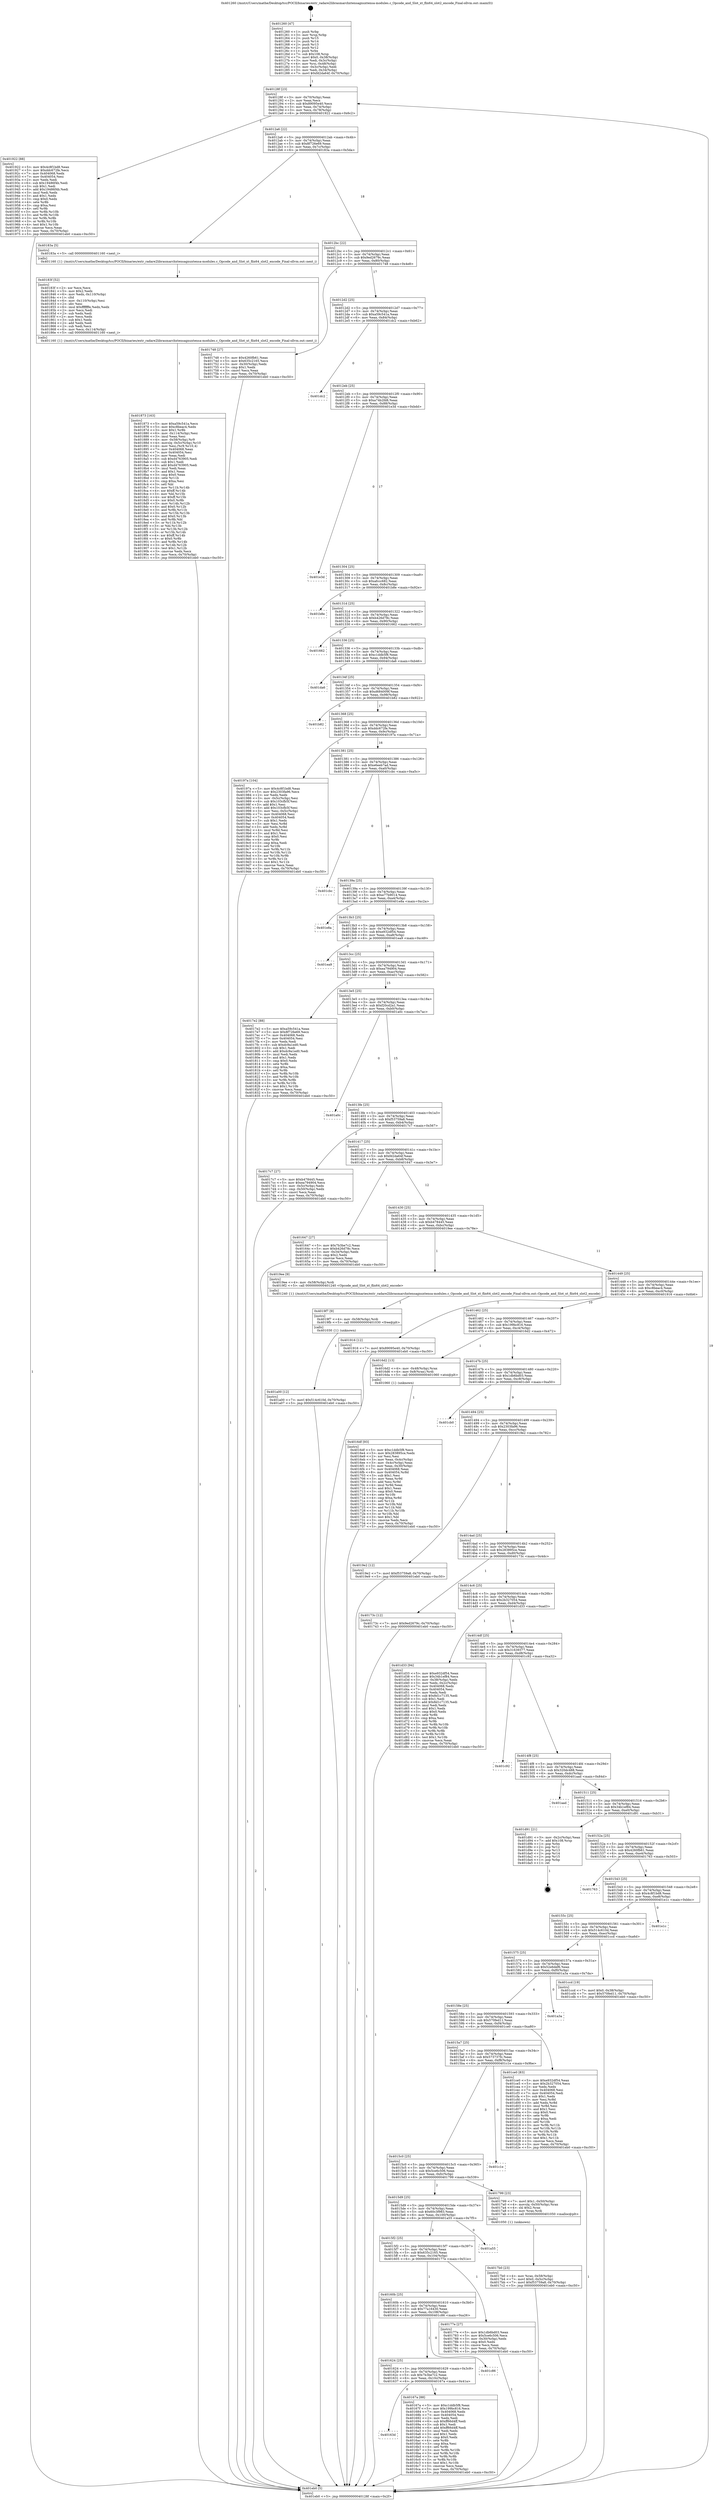 digraph "0x401260" {
  label = "0x401260 (/mnt/c/Users/mathe/Desktop/tcc/POCII/binaries/extr_radare2librasmarchxtensagnuxtensa-modules.c_Opcode_and_Slot_xt_flix64_slot2_encode_Final-ollvm.out::main(0))"
  labelloc = "t"
  node[shape=record]

  Entry [label="",width=0.3,height=0.3,shape=circle,fillcolor=black,style=filled]
  "0x40128f" [label="{
     0x40128f [23]\l
     | [instrs]\l
     &nbsp;&nbsp;0x40128f \<+3\>: mov -0x70(%rbp),%eax\l
     &nbsp;&nbsp;0x401292 \<+2\>: mov %eax,%ecx\l
     &nbsp;&nbsp;0x401294 \<+6\>: sub $0x89095e40,%ecx\l
     &nbsp;&nbsp;0x40129a \<+3\>: mov %eax,-0x74(%rbp)\l
     &nbsp;&nbsp;0x40129d \<+3\>: mov %ecx,-0x78(%rbp)\l
     &nbsp;&nbsp;0x4012a0 \<+6\>: je 0000000000401922 \<main+0x6c2\>\l
  }"]
  "0x401922" [label="{
     0x401922 [88]\l
     | [instrs]\l
     &nbsp;&nbsp;0x401922 \<+5\>: mov $0x4c8f1bd8,%eax\l
     &nbsp;&nbsp;0x401927 \<+5\>: mov $0xddc672fe,%ecx\l
     &nbsp;&nbsp;0x40192c \<+7\>: mov 0x404068,%edx\l
     &nbsp;&nbsp;0x401933 \<+7\>: mov 0x404054,%esi\l
     &nbsp;&nbsp;0x40193a \<+2\>: mov %edx,%edi\l
     &nbsp;&nbsp;0x40193c \<+6\>: sub $0x19486f4b,%edi\l
     &nbsp;&nbsp;0x401942 \<+3\>: sub $0x1,%edi\l
     &nbsp;&nbsp;0x401945 \<+6\>: add $0x19486f4b,%edi\l
     &nbsp;&nbsp;0x40194b \<+3\>: imul %edi,%edx\l
     &nbsp;&nbsp;0x40194e \<+3\>: and $0x1,%edx\l
     &nbsp;&nbsp;0x401951 \<+3\>: cmp $0x0,%edx\l
     &nbsp;&nbsp;0x401954 \<+4\>: sete %r8b\l
     &nbsp;&nbsp;0x401958 \<+3\>: cmp $0xa,%esi\l
     &nbsp;&nbsp;0x40195b \<+4\>: setl %r9b\l
     &nbsp;&nbsp;0x40195f \<+3\>: mov %r8b,%r10b\l
     &nbsp;&nbsp;0x401962 \<+3\>: and %r9b,%r10b\l
     &nbsp;&nbsp;0x401965 \<+3\>: xor %r9b,%r8b\l
     &nbsp;&nbsp;0x401968 \<+3\>: or %r8b,%r10b\l
     &nbsp;&nbsp;0x40196b \<+4\>: test $0x1,%r10b\l
     &nbsp;&nbsp;0x40196f \<+3\>: cmovne %ecx,%eax\l
     &nbsp;&nbsp;0x401972 \<+3\>: mov %eax,-0x70(%rbp)\l
     &nbsp;&nbsp;0x401975 \<+5\>: jmp 0000000000401eb0 \<main+0xc50\>\l
  }"]
  "0x4012a6" [label="{
     0x4012a6 [22]\l
     | [instrs]\l
     &nbsp;&nbsp;0x4012a6 \<+5\>: jmp 00000000004012ab \<main+0x4b\>\l
     &nbsp;&nbsp;0x4012ab \<+3\>: mov -0x74(%rbp),%eax\l
     &nbsp;&nbsp;0x4012ae \<+5\>: sub $0x8f726e69,%eax\l
     &nbsp;&nbsp;0x4012b3 \<+3\>: mov %eax,-0x7c(%rbp)\l
     &nbsp;&nbsp;0x4012b6 \<+6\>: je 000000000040183a \<main+0x5da\>\l
  }"]
  Exit [label="",width=0.3,height=0.3,shape=circle,fillcolor=black,style=filled,peripheries=2]
  "0x40183a" [label="{
     0x40183a [5]\l
     | [instrs]\l
     &nbsp;&nbsp;0x40183a \<+5\>: call 0000000000401160 \<next_i\>\l
     | [calls]\l
     &nbsp;&nbsp;0x401160 \{1\} (/mnt/c/Users/mathe/Desktop/tcc/POCII/binaries/extr_radare2librasmarchxtensagnuxtensa-modules.c_Opcode_and_Slot_xt_flix64_slot2_encode_Final-ollvm.out::next_i)\l
  }"]
  "0x4012bc" [label="{
     0x4012bc [22]\l
     | [instrs]\l
     &nbsp;&nbsp;0x4012bc \<+5\>: jmp 00000000004012c1 \<main+0x61\>\l
     &nbsp;&nbsp;0x4012c1 \<+3\>: mov -0x74(%rbp),%eax\l
     &nbsp;&nbsp;0x4012c4 \<+5\>: sub $0x9ed2679c,%eax\l
     &nbsp;&nbsp;0x4012c9 \<+3\>: mov %eax,-0x80(%rbp)\l
     &nbsp;&nbsp;0x4012cc \<+6\>: je 0000000000401748 \<main+0x4e8\>\l
  }"]
  "0x401a00" [label="{
     0x401a00 [12]\l
     | [instrs]\l
     &nbsp;&nbsp;0x401a00 \<+7\>: movl $0x514c610d,-0x70(%rbp)\l
     &nbsp;&nbsp;0x401a07 \<+5\>: jmp 0000000000401eb0 \<main+0xc50\>\l
  }"]
  "0x401748" [label="{
     0x401748 [27]\l
     | [instrs]\l
     &nbsp;&nbsp;0x401748 \<+5\>: mov $0x4260fb61,%eax\l
     &nbsp;&nbsp;0x40174d \<+5\>: mov $0x635c2165,%ecx\l
     &nbsp;&nbsp;0x401752 \<+3\>: mov -0x30(%rbp),%edx\l
     &nbsp;&nbsp;0x401755 \<+3\>: cmp $0x1,%edx\l
     &nbsp;&nbsp;0x401758 \<+3\>: cmovl %ecx,%eax\l
     &nbsp;&nbsp;0x40175b \<+3\>: mov %eax,-0x70(%rbp)\l
     &nbsp;&nbsp;0x40175e \<+5\>: jmp 0000000000401eb0 \<main+0xc50\>\l
  }"]
  "0x4012d2" [label="{
     0x4012d2 [25]\l
     | [instrs]\l
     &nbsp;&nbsp;0x4012d2 \<+5\>: jmp 00000000004012d7 \<main+0x77\>\l
     &nbsp;&nbsp;0x4012d7 \<+3\>: mov -0x74(%rbp),%eax\l
     &nbsp;&nbsp;0x4012da \<+5\>: sub $0xa59c541a,%eax\l
     &nbsp;&nbsp;0x4012df \<+6\>: mov %eax,-0x84(%rbp)\l
     &nbsp;&nbsp;0x4012e5 \<+6\>: je 0000000000401dc2 \<main+0xb62\>\l
  }"]
  "0x4019f7" [label="{
     0x4019f7 [9]\l
     | [instrs]\l
     &nbsp;&nbsp;0x4019f7 \<+4\>: mov -0x58(%rbp),%rdi\l
     &nbsp;&nbsp;0x4019fb \<+5\>: call 0000000000401030 \<free@plt\>\l
     | [calls]\l
     &nbsp;&nbsp;0x401030 \{1\} (unknown)\l
  }"]
  "0x401dc2" [label="{
     0x401dc2\l
  }", style=dashed]
  "0x4012eb" [label="{
     0x4012eb [25]\l
     | [instrs]\l
     &nbsp;&nbsp;0x4012eb \<+5\>: jmp 00000000004012f0 \<main+0x90\>\l
     &nbsp;&nbsp;0x4012f0 \<+3\>: mov -0x74(%rbp),%eax\l
     &nbsp;&nbsp;0x4012f3 \<+5\>: sub $0xa74b2fd8,%eax\l
     &nbsp;&nbsp;0x4012f8 \<+6\>: mov %eax,-0x88(%rbp)\l
     &nbsp;&nbsp;0x4012fe \<+6\>: je 0000000000401e3d \<main+0xbdd\>\l
  }"]
  "0x401873" [label="{
     0x401873 [163]\l
     | [instrs]\l
     &nbsp;&nbsp;0x401873 \<+5\>: mov $0xa59c541a,%ecx\l
     &nbsp;&nbsp;0x401878 \<+5\>: mov $0xc8beac4,%edx\l
     &nbsp;&nbsp;0x40187d \<+3\>: mov $0x1,%r8b\l
     &nbsp;&nbsp;0x401880 \<+6\>: mov -0x114(%rbp),%esi\l
     &nbsp;&nbsp;0x401886 \<+3\>: imul %eax,%esi\l
     &nbsp;&nbsp;0x401889 \<+4\>: mov -0x58(%rbp),%r9\l
     &nbsp;&nbsp;0x40188d \<+4\>: movslq -0x5c(%rbp),%r10\l
     &nbsp;&nbsp;0x401891 \<+4\>: mov %esi,(%r9,%r10,4)\l
     &nbsp;&nbsp;0x401895 \<+7\>: mov 0x404068,%eax\l
     &nbsp;&nbsp;0x40189c \<+7\>: mov 0x404054,%esi\l
     &nbsp;&nbsp;0x4018a3 \<+2\>: mov %eax,%edi\l
     &nbsp;&nbsp;0x4018a5 \<+6\>: sub $0xd4763905,%edi\l
     &nbsp;&nbsp;0x4018ab \<+3\>: sub $0x1,%edi\l
     &nbsp;&nbsp;0x4018ae \<+6\>: add $0xd4763905,%edi\l
     &nbsp;&nbsp;0x4018b4 \<+3\>: imul %edi,%eax\l
     &nbsp;&nbsp;0x4018b7 \<+3\>: and $0x1,%eax\l
     &nbsp;&nbsp;0x4018ba \<+3\>: cmp $0x0,%eax\l
     &nbsp;&nbsp;0x4018bd \<+4\>: sete %r11b\l
     &nbsp;&nbsp;0x4018c1 \<+3\>: cmp $0xa,%esi\l
     &nbsp;&nbsp;0x4018c4 \<+3\>: setl %bl\l
     &nbsp;&nbsp;0x4018c7 \<+3\>: mov %r11b,%r14b\l
     &nbsp;&nbsp;0x4018ca \<+4\>: xor $0xff,%r14b\l
     &nbsp;&nbsp;0x4018ce \<+3\>: mov %bl,%r15b\l
     &nbsp;&nbsp;0x4018d1 \<+4\>: xor $0xff,%r15b\l
     &nbsp;&nbsp;0x4018d5 \<+4\>: xor $0x0,%r8b\l
     &nbsp;&nbsp;0x4018d9 \<+3\>: mov %r14b,%r12b\l
     &nbsp;&nbsp;0x4018dc \<+4\>: and $0x0,%r12b\l
     &nbsp;&nbsp;0x4018e0 \<+3\>: and %r8b,%r11b\l
     &nbsp;&nbsp;0x4018e3 \<+3\>: mov %r15b,%r13b\l
     &nbsp;&nbsp;0x4018e6 \<+4\>: and $0x0,%r13b\l
     &nbsp;&nbsp;0x4018ea \<+3\>: and %r8b,%bl\l
     &nbsp;&nbsp;0x4018ed \<+3\>: or %r11b,%r12b\l
     &nbsp;&nbsp;0x4018f0 \<+3\>: or %bl,%r13b\l
     &nbsp;&nbsp;0x4018f3 \<+3\>: xor %r13b,%r12b\l
     &nbsp;&nbsp;0x4018f6 \<+3\>: or %r15b,%r14b\l
     &nbsp;&nbsp;0x4018f9 \<+4\>: xor $0xff,%r14b\l
     &nbsp;&nbsp;0x4018fd \<+4\>: or $0x0,%r8b\l
     &nbsp;&nbsp;0x401901 \<+3\>: and %r8b,%r14b\l
     &nbsp;&nbsp;0x401904 \<+3\>: or %r14b,%r12b\l
     &nbsp;&nbsp;0x401907 \<+4\>: test $0x1,%r12b\l
     &nbsp;&nbsp;0x40190b \<+3\>: cmovne %edx,%ecx\l
     &nbsp;&nbsp;0x40190e \<+3\>: mov %ecx,-0x70(%rbp)\l
     &nbsp;&nbsp;0x401911 \<+5\>: jmp 0000000000401eb0 \<main+0xc50\>\l
  }"]
  "0x401e3d" [label="{
     0x401e3d\l
  }", style=dashed]
  "0x401304" [label="{
     0x401304 [25]\l
     | [instrs]\l
     &nbsp;&nbsp;0x401304 \<+5\>: jmp 0000000000401309 \<main+0xa9\>\l
     &nbsp;&nbsp;0x401309 \<+3\>: mov -0x74(%rbp),%eax\l
     &nbsp;&nbsp;0x40130c \<+5\>: sub $0xafccc682,%eax\l
     &nbsp;&nbsp;0x401311 \<+6\>: mov %eax,-0x8c(%rbp)\l
     &nbsp;&nbsp;0x401317 \<+6\>: je 0000000000401b8e \<main+0x92e\>\l
  }"]
  "0x40183f" [label="{
     0x40183f [52]\l
     | [instrs]\l
     &nbsp;&nbsp;0x40183f \<+2\>: xor %ecx,%ecx\l
     &nbsp;&nbsp;0x401841 \<+5\>: mov $0x2,%edx\l
     &nbsp;&nbsp;0x401846 \<+6\>: mov %edx,-0x110(%rbp)\l
     &nbsp;&nbsp;0x40184c \<+1\>: cltd\l
     &nbsp;&nbsp;0x40184d \<+6\>: mov -0x110(%rbp),%esi\l
     &nbsp;&nbsp;0x401853 \<+2\>: idiv %esi\l
     &nbsp;&nbsp;0x401855 \<+6\>: imul $0xfffffffe,%edx,%edx\l
     &nbsp;&nbsp;0x40185b \<+2\>: mov %ecx,%edi\l
     &nbsp;&nbsp;0x40185d \<+2\>: sub %edx,%edi\l
     &nbsp;&nbsp;0x40185f \<+2\>: mov %ecx,%edx\l
     &nbsp;&nbsp;0x401861 \<+3\>: sub $0x1,%edx\l
     &nbsp;&nbsp;0x401864 \<+2\>: add %edx,%edi\l
     &nbsp;&nbsp;0x401866 \<+2\>: sub %edi,%ecx\l
     &nbsp;&nbsp;0x401868 \<+6\>: mov %ecx,-0x114(%rbp)\l
     &nbsp;&nbsp;0x40186e \<+5\>: call 0000000000401160 \<next_i\>\l
     | [calls]\l
     &nbsp;&nbsp;0x401160 \{1\} (/mnt/c/Users/mathe/Desktop/tcc/POCII/binaries/extr_radare2librasmarchxtensagnuxtensa-modules.c_Opcode_and_Slot_xt_flix64_slot2_encode_Final-ollvm.out::next_i)\l
  }"]
  "0x401b8e" [label="{
     0x401b8e\l
  }", style=dashed]
  "0x40131d" [label="{
     0x40131d [25]\l
     | [instrs]\l
     &nbsp;&nbsp;0x40131d \<+5\>: jmp 0000000000401322 \<main+0xc2\>\l
     &nbsp;&nbsp;0x401322 \<+3\>: mov -0x74(%rbp),%eax\l
     &nbsp;&nbsp;0x401325 \<+5\>: sub $0xb426d78c,%eax\l
     &nbsp;&nbsp;0x40132a \<+6\>: mov %eax,-0x90(%rbp)\l
     &nbsp;&nbsp;0x401330 \<+6\>: je 0000000000401662 \<main+0x402\>\l
  }"]
  "0x4017b0" [label="{
     0x4017b0 [23]\l
     | [instrs]\l
     &nbsp;&nbsp;0x4017b0 \<+4\>: mov %rax,-0x58(%rbp)\l
     &nbsp;&nbsp;0x4017b4 \<+7\>: movl $0x0,-0x5c(%rbp)\l
     &nbsp;&nbsp;0x4017bb \<+7\>: movl $0xf53759a8,-0x70(%rbp)\l
     &nbsp;&nbsp;0x4017c2 \<+5\>: jmp 0000000000401eb0 \<main+0xc50\>\l
  }"]
  "0x401662" [label="{
     0x401662\l
  }", style=dashed]
  "0x401336" [label="{
     0x401336 [25]\l
     | [instrs]\l
     &nbsp;&nbsp;0x401336 \<+5\>: jmp 000000000040133b \<main+0xdb\>\l
     &nbsp;&nbsp;0x40133b \<+3\>: mov -0x74(%rbp),%eax\l
     &nbsp;&nbsp;0x40133e \<+5\>: sub $0xc1ddb5f8,%eax\l
     &nbsp;&nbsp;0x401343 \<+6\>: mov %eax,-0x94(%rbp)\l
     &nbsp;&nbsp;0x401349 \<+6\>: je 0000000000401da6 \<main+0xb46\>\l
  }"]
  "0x4016df" [label="{
     0x4016df [93]\l
     | [instrs]\l
     &nbsp;&nbsp;0x4016df \<+5\>: mov $0xc1ddb5f8,%ecx\l
     &nbsp;&nbsp;0x4016e4 \<+5\>: mov $0x283895ce,%edx\l
     &nbsp;&nbsp;0x4016e9 \<+2\>: xor %esi,%esi\l
     &nbsp;&nbsp;0x4016eb \<+3\>: mov %eax,-0x4c(%rbp)\l
     &nbsp;&nbsp;0x4016ee \<+3\>: mov -0x4c(%rbp),%eax\l
     &nbsp;&nbsp;0x4016f1 \<+3\>: mov %eax,-0x30(%rbp)\l
     &nbsp;&nbsp;0x4016f4 \<+7\>: mov 0x404068,%eax\l
     &nbsp;&nbsp;0x4016fb \<+8\>: mov 0x404054,%r8d\l
     &nbsp;&nbsp;0x401703 \<+3\>: sub $0x1,%esi\l
     &nbsp;&nbsp;0x401706 \<+3\>: mov %eax,%r9d\l
     &nbsp;&nbsp;0x401709 \<+3\>: add %esi,%r9d\l
     &nbsp;&nbsp;0x40170c \<+4\>: imul %r9d,%eax\l
     &nbsp;&nbsp;0x401710 \<+3\>: and $0x1,%eax\l
     &nbsp;&nbsp;0x401713 \<+3\>: cmp $0x0,%eax\l
     &nbsp;&nbsp;0x401716 \<+4\>: sete %r10b\l
     &nbsp;&nbsp;0x40171a \<+4\>: cmp $0xa,%r8d\l
     &nbsp;&nbsp;0x40171e \<+4\>: setl %r11b\l
     &nbsp;&nbsp;0x401722 \<+3\>: mov %r10b,%bl\l
     &nbsp;&nbsp;0x401725 \<+3\>: and %r11b,%bl\l
     &nbsp;&nbsp;0x401728 \<+3\>: xor %r11b,%r10b\l
     &nbsp;&nbsp;0x40172b \<+3\>: or %r10b,%bl\l
     &nbsp;&nbsp;0x40172e \<+3\>: test $0x1,%bl\l
     &nbsp;&nbsp;0x401731 \<+3\>: cmovne %edx,%ecx\l
     &nbsp;&nbsp;0x401734 \<+3\>: mov %ecx,-0x70(%rbp)\l
     &nbsp;&nbsp;0x401737 \<+5\>: jmp 0000000000401eb0 \<main+0xc50\>\l
  }"]
  "0x401da6" [label="{
     0x401da6\l
  }", style=dashed]
  "0x40134f" [label="{
     0x40134f [25]\l
     | [instrs]\l
     &nbsp;&nbsp;0x40134f \<+5\>: jmp 0000000000401354 \<main+0xf4\>\l
     &nbsp;&nbsp;0x401354 \<+3\>: mov -0x74(%rbp),%eax\l
     &nbsp;&nbsp;0x401357 \<+5\>: sub $0xd684009f,%eax\l
     &nbsp;&nbsp;0x40135c \<+6\>: mov %eax,-0x98(%rbp)\l
     &nbsp;&nbsp;0x401362 \<+6\>: je 0000000000401b82 \<main+0x922\>\l
  }"]
  "0x40163d" [label="{
     0x40163d\l
  }", style=dashed]
  "0x401b82" [label="{
     0x401b82\l
  }", style=dashed]
  "0x401368" [label="{
     0x401368 [25]\l
     | [instrs]\l
     &nbsp;&nbsp;0x401368 \<+5\>: jmp 000000000040136d \<main+0x10d\>\l
     &nbsp;&nbsp;0x40136d \<+3\>: mov -0x74(%rbp),%eax\l
     &nbsp;&nbsp;0x401370 \<+5\>: sub $0xddc672fe,%eax\l
     &nbsp;&nbsp;0x401375 \<+6\>: mov %eax,-0x9c(%rbp)\l
     &nbsp;&nbsp;0x40137b \<+6\>: je 000000000040197a \<main+0x71a\>\l
  }"]
  "0x40167a" [label="{
     0x40167a [88]\l
     | [instrs]\l
     &nbsp;&nbsp;0x40167a \<+5\>: mov $0xc1ddb5f8,%eax\l
     &nbsp;&nbsp;0x40167f \<+5\>: mov $0x199bc816,%ecx\l
     &nbsp;&nbsp;0x401684 \<+7\>: mov 0x404068,%edx\l
     &nbsp;&nbsp;0x40168b \<+7\>: mov 0x404054,%esi\l
     &nbsp;&nbsp;0x401692 \<+2\>: mov %edx,%edi\l
     &nbsp;&nbsp;0x401694 \<+6\>: sub $0xff66d4ff,%edi\l
     &nbsp;&nbsp;0x40169a \<+3\>: sub $0x1,%edi\l
     &nbsp;&nbsp;0x40169d \<+6\>: add $0xff66d4ff,%edi\l
     &nbsp;&nbsp;0x4016a3 \<+3\>: imul %edi,%edx\l
     &nbsp;&nbsp;0x4016a6 \<+3\>: and $0x1,%edx\l
     &nbsp;&nbsp;0x4016a9 \<+3\>: cmp $0x0,%edx\l
     &nbsp;&nbsp;0x4016ac \<+4\>: sete %r8b\l
     &nbsp;&nbsp;0x4016b0 \<+3\>: cmp $0xa,%esi\l
     &nbsp;&nbsp;0x4016b3 \<+4\>: setl %r9b\l
     &nbsp;&nbsp;0x4016b7 \<+3\>: mov %r8b,%r10b\l
     &nbsp;&nbsp;0x4016ba \<+3\>: and %r9b,%r10b\l
     &nbsp;&nbsp;0x4016bd \<+3\>: xor %r9b,%r8b\l
     &nbsp;&nbsp;0x4016c0 \<+3\>: or %r8b,%r10b\l
     &nbsp;&nbsp;0x4016c3 \<+4\>: test $0x1,%r10b\l
     &nbsp;&nbsp;0x4016c7 \<+3\>: cmovne %ecx,%eax\l
     &nbsp;&nbsp;0x4016ca \<+3\>: mov %eax,-0x70(%rbp)\l
     &nbsp;&nbsp;0x4016cd \<+5\>: jmp 0000000000401eb0 \<main+0xc50\>\l
  }"]
  "0x40197a" [label="{
     0x40197a [104]\l
     | [instrs]\l
     &nbsp;&nbsp;0x40197a \<+5\>: mov $0x4c8f1bd8,%eax\l
     &nbsp;&nbsp;0x40197f \<+5\>: mov $0x2303fa96,%ecx\l
     &nbsp;&nbsp;0x401984 \<+2\>: xor %edx,%edx\l
     &nbsp;&nbsp;0x401986 \<+3\>: mov -0x5c(%rbp),%esi\l
     &nbsp;&nbsp;0x401989 \<+6\>: sub $0x103cfb5f,%esi\l
     &nbsp;&nbsp;0x40198f \<+3\>: add $0x1,%esi\l
     &nbsp;&nbsp;0x401992 \<+6\>: add $0x103cfb5f,%esi\l
     &nbsp;&nbsp;0x401998 \<+3\>: mov %esi,-0x5c(%rbp)\l
     &nbsp;&nbsp;0x40199b \<+7\>: mov 0x404068,%esi\l
     &nbsp;&nbsp;0x4019a2 \<+7\>: mov 0x404054,%edi\l
     &nbsp;&nbsp;0x4019a9 \<+3\>: sub $0x1,%edx\l
     &nbsp;&nbsp;0x4019ac \<+3\>: mov %esi,%r8d\l
     &nbsp;&nbsp;0x4019af \<+3\>: add %edx,%r8d\l
     &nbsp;&nbsp;0x4019b2 \<+4\>: imul %r8d,%esi\l
     &nbsp;&nbsp;0x4019b6 \<+3\>: and $0x1,%esi\l
     &nbsp;&nbsp;0x4019b9 \<+3\>: cmp $0x0,%esi\l
     &nbsp;&nbsp;0x4019bc \<+4\>: sete %r9b\l
     &nbsp;&nbsp;0x4019c0 \<+3\>: cmp $0xa,%edi\l
     &nbsp;&nbsp;0x4019c3 \<+4\>: setl %r10b\l
     &nbsp;&nbsp;0x4019c7 \<+3\>: mov %r9b,%r11b\l
     &nbsp;&nbsp;0x4019ca \<+3\>: and %r10b,%r11b\l
     &nbsp;&nbsp;0x4019cd \<+3\>: xor %r10b,%r9b\l
     &nbsp;&nbsp;0x4019d0 \<+3\>: or %r9b,%r11b\l
     &nbsp;&nbsp;0x4019d3 \<+4\>: test $0x1,%r11b\l
     &nbsp;&nbsp;0x4019d7 \<+3\>: cmovne %ecx,%eax\l
     &nbsp;&nbsp;0x4019da \<+3\>: mov %eax,-0x70(%rbp)\l
     &nbsp;&nbsp;0x4019dd \<+5\>: jmp 0000000000401eb0 \<main+0xc50\>\l
  }"]
  "0x401381" [label="{
     0x401381 [25]\l
     | [instrs]\l
     &nbsp;&nbsp;0x401381 \<+5\>: jmp 0000000000401386 \<main+0x126\>\l
     &nbsp;&nbsp;0x401386 \<+3\>: mov -0x74(%rbp),%eax\l
     &nbsp;&nbsp;0x401389 \<+5\>: sub $0xe6eeb7ad,%eax\l
     &nbsp;&nbsp;0x40138e \<+6\>: mov %eax,-0xa0(%rbp)\l
     &nbsp;&nbsp;0x401394 \<+6\>: je 0000000000401cbc \<main+0xa5c\>\l
  }"]
  "0x401624" [label="{
     0x401624 [25]\l
     | [instrs]\l
     &nbsp;&nbsp;0x401624 \<+5\>: jmp 0000000000401629 \<main+0x3c9\>\l
     &nbsp;&nbsp;0x401629 \<+3\>: mov -0x74(%rbp),%eax\l
     &nbsp;&nbsp;0x40162c \<+5\>: sub $0x7b3be7c2,%eax\l
     &nbsp;&nbsp;0x401631 \<+6\>: mov %eax,-0x10c(%rbp)\l
     &nbsp;&nbsp;0x401637 \<+6\>: je 000000000040167a \<main+0x41a\>\l
  }"]
  "0x401cbc" [label="{
     0x401cbc\l
  }", style=dashed]
  "0x40139a" [label="{
     0x40139a [25]\l
     | [instrs]\l
     &nbsp;&nbsp;0x40139a \<+5\>: jmp 000000000040139f \<main+0x13f\>\l
     &nbsp;&nbsp;0x40139f \<+3\>: mov -0x74(%rbp),%eax\l
     &nbsp;&nbsp;0x4013a2 \<+5\>: sub $0xe77b9014,%eax\l
     &nbsp;&nbsp;0x4013a7 \<+6\>: mov %eax,-0xa4(%rbp)\l
     &nbsp;&nbsp;0x4013ad \<+6\>: je 0000000000401e8a \<main+0xc2a\>\l
  }"]
  "0x401c86" [label="{
     0x401c86\l
  }", style=dashed]
  "0x401e8a" [label="{
     0x401e8a\l
  }", style=dashed]
  "0x4013b3" [label="{
     0x4013b3 [25]\l
     | [instrs]\l
     &nbsp;&nbsp;0x4013b3 \<+5\>: jmp 00000000004013b8 \<main+0x158\>\l
     &nbsp;&nbsp;0x4013b8 \<+3\>: mov -0x74(%rbp),%eax\l
     &nbsp;&nbsp;0x4013bb \<+5\>: sub $0xe932df54,%eax\l
     &nbsp;&nbsp;0x4013c0 \<+6\>: mov %eax,-0xa8(%rbp)\l
     &nbsp;&nbsp;0x4013c6 \<+6\>: je 0000000000401ea9 \<main+0xc49\>\l
  }"]
  "0x40160b" [label="{
     0x40160b [25]\l
     | [instrs]\l
     &nbsp;&nbsp;0x40160b \<+5\>: jmp 0000000000401610 \<main+0x3b0\>\l
     &nbsp;&nbsp;0x401610 \<+3\>: mov -0x74(%rbp),%eax\l
     &nbsp;&nbsp;0x401613 \<+5\>: sub $0x77a16430,%eax\l
     &nbsp;&nbsp;0x401618 \<+6\>: mov %eax,-0x108(%rbp)\l
     &nbsp;&nbsp;0x40161e \<+6\>: je 0000000000401c86 \<main+0xa26\>\l
  }"]
  "0x401ea9" [label="{
     0x401ea9\l
  }", style=dashed]
  "0x4013cc" [label="{
     0x4013cc [25]\l
     | [instrs]\l
     &nbsp;&nbsp;0x4013cc \<+5\>: jmp 00000000004013d1 \<main+0x171\>\l
     &nbsp;&nbsp;0x4013d1 \<+3\>: mov -0x74(%rbp),%eax\l
     &nbsp;&nbsp;0x4013d4 \<+5\>: sub $0xea794904,%eax\l
     &nbsp;&nbsp;0x4013d9 \<+6\>: mov %eax,-0xac(%rbp)\l
     &nbsp;&nbsp;0x4013df \<+6\>: je 00000000004017e2 \<main+0x582\>\l
  }"]
  "0x40177e" [label="{
     0x40177e [27]\l
     | [instrs]\l
     &nbsp;&nbsp;0x40177e \<+5\>: mov $0x1db6bd03,%eax\l
     &nbsp;&nbsp;0x401783 \<+5\>: mov $0x5ce6c506,%ecx\l
     &nbsp;&nbsp;0x401788 \<+3\>: mov -0x30(%rbp),%edx\l
     &nbsp;&nbsp;0x40178b \<+3\>: cmp $0x0,%edx\l
     &nbsp;&nbsp;0x40178e \<+3\>: cmove %ecx,%eax\l
     &nbsp;&nbsp;0x401791 \<+3\>: mov %eax,-0x70(%rbp)\l
     &nbsp;&nbsp;0x401794 \<+5\>: jmp 0000000000401eb0 \<main+0xc50\>\l
  }"]
  "0x4017e2" [label="{
     0x4017e2 [88]\l
     | [instrs]\l
     &nbsp;&nbsp;0x4017e2 \<+5\>: mov $0xa59c541a,%eax\l
     &nbsp;&nbsp;0x4017e7 \<+5\>: mov $0x8f726e69,%ecx\l
     &nbsp;&nbsp;0x4017ec \<+7\>: mov 0x404068,%edx\l
     &nbsp;&nbsp;0x4017f3 \<+7\>: mov 0x404054,%esi\l
     &nbsp;&nbsp;0x4017fa \<+2\>: mov %edx,%edi\l
     &nbsp;&nbsp;0x4017fc \<+6\>: sub $0xdc9a1ed0,%edi\l
     &nbsp;&nbsp;0x401802 \<+3\>: sub $0x1,%edi\l
     &nbsp;&nbsp;0x401805 \<+6\>: add $0xdc9a1ed0,%edi\l
     &nbsp;&nbsp;0x40180b \<+3\>: imul %edi,%edx\l
     &nbsp;&nbsp;0x40180e \<+3\>: and $0x1,%edx\l
     &nbsp;&nbsp;0x401811 \<+3\>: cmp $0x0,%edx\l
     &nbsp;&nbsp;0x401814 \<+4\>: sete %r8b\l
     &nbsp;&nbsp;0x401818 \<+3\>: cmp $0xa,%esi\l
     &nbsp;&nbsp;0x40181b \<+4\>: setl %r9b\l
     &nbsp;&nbsp;0x40181f \<+3\>: mov %r8b,%r10b\l
     &nbsp;&nbsp;0x401822 \<+3\>: and %r9b,%r10b\l
     &nbsp;&nbsp;0x401825 \<+3\>: xor %r9b,%r8b\l
     &nbsp;&nbsp;0x401828 \<+3\>: or %r8b,%r10b\l
     &nbsp;&nbsp;0x40182b \<+4\>: test $0x1,%r10b\l
     &nbsp;&nbsp;0x40182f \<+3\>: cmovne %ecx,%eax\l
     &nbsp;&nbsp;0x401832 \<+3\>: mov %eax,-0x70(%rbp)\l
     &nbsp;&nbsp;0x401835 \<+5\>: jmp 0000000000401eb0 \<main+0xc50\>\l
  }"]
  "0x4013e5" [label="{
     0x4013e5 [25]\l
     | [instrs]\l
     &nbsp;&nbsp;0x4013e5 \<+5\>: jmp 00000000004013ea \<main+0x18a\>\l
     &nbsp;&nbsp;0x4013ea \<+3\>: mov -0x74(%rbp),%eax\l
     &nbsp;&nbsp;0x4013ed \<+5\>: sub $0xf20cd2a1,%eax\l
     &nbsp;&nbsp;0x4013f2 \<+6\>: mov %eax,-0xb0(%rbp)\l
     &nbsp;&nbsp;0x4013f8 \<+6\>: je 0000000000401a0c \<main+0x7ac\>\l
  }"]
  "0x4015f2" [label="{
     0x4015f2 [25]\l
     | [instrs]\l
     &nbsp;&nbsp;0x4015f2 \<+5\>: jmp 00000000004015f7 \<main+0x397\>\l
     &nbsp;&nbsp;0x4015f7 \<+3\>: mov -0x74(%rbp),%eax\l
     &nbsp;&nbsp;0x4015fa \<+5\>: sub $0x635c2165,%eax\l
     &nbsp;&nbsp;0x4015ff \<+6\>: mov %eax,-0x104(%rbp)\l
     &nbsp;&nbsp;0x401605 \<+6\>: je 000000000040177e \<main+0x51e\>\l
  }"]
  "0x401a0c" [label="{
     0x401a0c\l
  }", style=dashed]
  "0x4013fe" [label="{
     0x4013fe [25]\l
     | [instrs]\l
     &nbsp;&nbsp;0x4013fe \<+5\>: jmp 0000000000401403 \<main+0x1a3\>\l
     &nbsp;&nbsp;0x401403 \<+3\>: mov -0x74(%rbp),%eax\l
     &nbsp;&nbsp;0x401406 \<+5\>: sub $0xf53759a8,%eax\l
     &nbsp;&nbsp;0x40140b \<+6\>: mov %eax,-0xb4(%rbp)\l
     &nbsp;&nbsp;0x401411 \<+6\>: je 00000000004017c7 \<main+0x567\>\l
  }"]
  "0x401a55" [label="{
     0x401a55\l
  }", style=dashed]
  "0x4017c7" [label="{
     0x4017c7 [27]\l
     | [instrs]\l
     &nbsp;&nbsp;0x4017c7 \<+5\>: mov $0xb478445,%eax\l
     &nbsp;&nbsp;0x4017cc \<+5\>: mov $0xea794904,%ecx\l
     &nbsp;&nbsp;0x4017d1 \<+3\>: mov -0x5c(%rbp),%edx\l
     &nbsp;&nbsp;0x4017d4 \<+3\>: cmp -0x50(%rbp),%edx\l
     &nbsp;&nbsp;0x4017d7 \<+3\>: cmovl %ecx,%eax\l
     &nbsp;&nbsp;0x4017da \<+3\>: mov %eax,-0x70(%rbp)\l
     &nbsp;&nbsp;0x4017dd \<+5\>: jmp 0000000000401eb0 \<main+0xc50\>\l
  }"]
  "0x401417" [label="{
     0x401417 [25]\l
     | [instrs]\l
     &nbsp;&nbsp;0x401417 \<+5\>: jmp 000000000040141c \<main+0x1bc\>\l
     &nbsp;&nbsp;0x40141c \<+3\>: mov -0x74(%rbp),%eax\l
     &nbsp;&nbsp;0x40141f \<+5\>: sub $0xfd2da64f,%eax\l
     &nbsp;&nbsp;0x401424 \<+6\>: mov %eax,-0xb8(%rbp)\l
     &nbsp;&nbsp;0x40142a \<+6\>: je 0000000000401647 \<main+0x3e7\>\l
  }"]
  "0x4015d9" [label="{
     0x4015d9 [25]\l
     | [instrs]\l
     &nbsp;&nbsp;0x4015d9 \<+5\>: jmp 00000000004015de \<main+0x37e\>\l
     &nbsp;&nbsp;0x4015de \<+3\>: mov -0x74(%rbp),%eax\l
     &nbsp;&nbsp;0x4015e1 \<+5\>: sub $0x60c3f983,%eax\l
     &nbsp;&nbsp;0x4015e6 \<+6\>: mov %eax,-0x100(%rbp)\l
     &nbsp;&nbsp;0x4015ec \<+6\>: je 0000000000401a55 \<main+0x7f5\>\l
  }"]
  "0x401647" [label="{
     0x401647 [27]\l
     | [instrs]\l
     &nbsp;&nbsp;0x401647 \<+5\>: mov $0x7b3be7c2,%eax\l
     &nbsp;&nbsp;0x40164c \<+5\>: mov $0xb426d78c,%ecx\l
     &nbsp;&nbsp;0x401651 \<+3\>: mov -0x34(%rbp),%edx\l
     &nbsp;&nbsp;0x401654 \<+3\>: cmp $0x2,%edx\l
     &nbsp;&nbsp;0x401657 \<+3\>: cmovne %ecx,%eax\l
     &nbsp;&nbsp;0x40165a \<+3\>: mov %eax,-0x70(%rbp)\l
     &nbsp;&nbsp;0x40165d \<+5\>: jmp 0000000000401eb0 \<main+0xc50\>\l
  }"]
  "0x401430" [label="{
     0x401430 [25]\l
     | [instrs]\l
     &nbsp;&nbsp;0x401430 \<+5\>: jmp 0000000000401435 \<main+0x1d5\>\l
     &nbsp;&nbsp;0x401435 \<+3\>: mov -0x74(%rbp),%eax\l
     &nbsp;&nbsp;0x401438 \<+5\>: sub $0xb478445,%eax\l
     &nbsp;&nbsp;0x40143d \<+6\>: mov %eax,-0xbc(%rbp)\l
     &nbsp;&nbsp;0x401443 \<+6\>: je 00000000004019ee \<main+0x78e\>\l
  }"]
  "0x401eb0" [label="{
     0x401eb0 [5]\l
     | [instrs]\l
     &nbsp;&nbsp;0x401eb0 \<+5\>: jmp 000000000040128f \<main+0x2f\>\l
  }"]
  "0x401260" [label="{
     0x401260 [47]\l
     | [instrs]\l
     &nbsp;&nbsp;0x401260 \<+1\>: push %rbp\l
     &nbsp;&nbsp;0x401261 \<+3\>: mov %rsp,%rbp\l
     &nbsp;&nbsp;0x401264 \<+2\>: push %r15\l
     &nbsp;&nbsp;0x401266 \<+2\>: push %r14\l
     &nbsp;&nbsp;0x401268 \<+2\>: push %r13\l
     &nbsp;&nbsp;0x40126a \<+2\>: push %r12\l
     &nbsp;&nbsp;0x40126c \<+1\>: push %rbx\l
     &nbsp;&nbsp;0x40126d \<+7\>: sub $0x108,%rsp\l
     &nbsp;&nbsp;0x401274 \<+7\>: movl $0x0,-0x38(%rbp)\l
     &nbsp;&nbsp;0x40127b \<+3\>: mov %edi,-0x3c(%rbp)\l
     &nbsp;&nbsp;0x40127e \<+4\>: mov %rsi,-0x48(%rbp)\l
     &nbsp;&nbsp;0x401282 \<+3\>: mov -0x3c(%rbp),%edi\l
     &nbsp;&nbsp;0x401285 \<+3\>: mov %edi,-0x34(%rbp)\l
     &nbsp;&nbsp;0x401288 \<+7\>: movl $0xfd2da64f,-0x70(%rbp)\l
  }"]
  "0x401799" [label="{
     0x401799 [23]\l
     | [instrs]\l
     &nbsp;&nbsp;0x401799 \<+7\>: movl $0x1,-0x50(%rbp)\l
     &nbsp;&nbsp;0x4017a0 \<+4\>: movslq -0x50(%rbp),%rax\l
     &nbsp;&nbsp;0x4017a4 \<+4\>: shl $0x2,%rax\l
     &nbsp;&nbsp;0x4017a8 \<+3\>: mov %rax,%rdi\l
     &nbsp;&nbsp;0x4017ab \<+5\>: call 0000000000401050 \<malloc@plt\>\l
     | [calls]\l
     &nbsp;&nbsp;0x401050 \{1\} (unknown)\l
  }"]
  "0x4019ee" [label="{
     0x4019ee [9]\l
     | [instrs]\l
     &nbsp;&nbsp;0x4019ee \<+4\>: mov -0x58(%rbp),%rdi\l
     &nbsp;&nbsp;0x4019f2 \<+5\>: call 0000000000401240 \<Opcode_and_Slot_xt_flix64_slot2_encode\>\l
     | [calls]\l
     &nbsp;&nbsp;0x401240 \{1\} (/mnt/c/Users/mathe/Desktop/tcc/POCII/binaries/extr_radare2librasmarchxtensagnuxtensa-modules.c_Opcode_and_Slot_xt_flix64_slot2_encode_Final-ollvm.out::Opcode_and_Slot_xt_flix64_slot2_encode)\l
  }"]
  "0x401449" [label="{
     0x401449 [25]\l
     | [instrs]\l
     &nbsp;&nbsp;0x401449 \<+5\>: jmp 000000000040144e \<main+0x1ee\>\l
     &nbsp;&nbsp;0x40144e \<+3\>: mov -0x74(%rbp),%eax\l
     &nbsp;&nbsp;0x401451 \<+5\>: sub $0xc8beac4,%eax\l
     &nbsp;&nbsp;0x401456 \<+6\>: mov %eax,-0xc0(%rbp)\l
     &nbsp;&nbsp;0x40145c \<+6\>: je 0000000000401916 \<main+0x6b6\>\l
  }"]
  "0x4015c0" [label="{
     0x4015c0 [25]\l
     | [instrs]\l
     &nbsp;&nbsp;0x4015c0 \<+5\>: jmp 00000000004015c5 \<main+0x365\>\l
     &nbsp;&nbsp;0x4015c5 \<+3\>: mov -0x74(%rbp),%eax\l
     &nbsp;&nbsp;0x4015c8 \<+5\>: sub $0x5ce6c506,%eax\l
     &nbsp;&nbsp;0x4015cd \<+6\>: mov %eax,-0xfc(%rbp)\l
     &nbsp;&nbsp;0x4015d3 \<+6\>: je 0000000000401799 \<main+0x539\>\l
  }"]
  "0x401916" [label="{
     0x401916 [12]\l
     | [instrs]\l
     &nbsp;&nbsp;0x401916 \<+7\>: movl $0x89095e40,-0x70(%rbp)\l
     &nbsp;&nbsp;0x40191d \<+5\>: jmp 0000000000401eb0 \<main+0xc50\>\l
  }"]
  "0x401462" [label="{
     0x401462 [25]\l
     | [instrs]\l
     &nbsp;&nbsp;0x401462 \<+5\>: jmp 0000000000401467 \<main+0x207\>\l
     &nbsp;&nbsp;0x401467 \<+3\>: mov -0x74(%rbp),%eax\l
     &nbsp;&nbsp;0x40146a \<+5\>: sub $0x199bc816,%eax\l
     &nbsp;&nbsp;0x40146f \<+6\>: mov %eax,-0xc4(%rbp)\l
     &nbsp;&nbsp;0x401475 \<+6\>: je 00000000004016d2 \<main+0x472\>\l
  }"]
  "0x401c1e" [label="{
     0x401c1e\l
  }", style=dashed]
  "0x4016d2" [label="{
     0x4016d2 [13]\l
     | [instrs]\l
     &nbsp;&nbsp;0x4016d2 \<+4\>: mov -0x48(%rbp),%rax\l
     &nbsp;&nbsp;0x4016d6 \<+4\>: mov 0x8(%rax),%rdi\l
     &nbsp;&nbsp;0x4016da \<+5\>: call 0000000000401060 \<atoi@plt\>\l
     | [calls]\l
     &nbsp;&nbsp;0x401060 \{1\} (unknown)\l
  }"]
  "0x40147b" [label="{
     0x40147b [25]\l
     | [instrs]\l
     &nbsp;&nbsp;0x40147b \<+5\>: jmp 0000000000401480 \<main+0x220\>\l
     &nbsp;&nbsp;0x401480 \<+3\>: mov -0x74(%rbp),%eax\l
     &nbsp;&nbsp;0x401483 \<+5\>: sub $0x1db6bd03,%eax\l
     &nbsp;&nbsp;0x401488 \<+6\>: mov %eax,-0xc8(%rbp)\l
     &nbsp;&nbsp;0x40148e \<+6\>: je 0000000000401cb0 \<main+0xa50\>\l
  }"]
  "0x4015a7" [label="{
     0x4015a7 [25]\l
     | [instrs]\l
     &nbsp;&nbsp;0x4015a7 \<+5\>: jmp 00000000004015ac \<main+0x34c\>\l
     &nbsp;&nbsp;0x4015ac \<+3\>: mov -0x74(%rbp),%eax\l
     &nbsp;&nbsp;0x4015af \<+5\>: sub $0x573737fc,%eax\l
     &nbsp;&nbsp;0x4015b4 \<+6\>: mov %eax,-0xf8(%rbp)\l
     &nbsp;&nbsp;0x4015ba \<+6\>: je 0000000000401c1e \<main+0x9be\>\l
  }"]
  "0x401cb0" [label="{
     0x401cb0\l
  }", style=dashed]
  "0x401494" [label="{
     0x401494 [25]\l
     | [instrs]\l
     &nbsp;&nbsp;0x401494 \<+5\>: jmp 0000000000401499 \<main+0x239\>\l
     &nbsp;&nbsp;0x401499 \<+3\>: mov -0x74(%rbp),%eax\l
     &nbsp;&nbsp;0x40149c \<+5\>: sub $0x2303fa96,%eax\l
     &nbsp;&nbsp;0x4014a1 \<+6\>: mov %eax,-0xcc(%rbp)\l
     &nbsp;&nbsp;0x4014a7 \<+6\>: je 00000000004019e2 \<main+0x782\>\l
  }"]
  "0x401ce0" [label="{
     0x401ce0 [83]\l
     | [instrs]\l
     &nbsp;&nbsp;0x401ce0 \<+5\>: mov $0xe932df54,%eax\l
     &nbsp;&nbsp;0x401ce5 \<+5\>: mov $0x2b327054,%ecx\l
     &nbsp;&nbsp;0x401cea \<+2\>: xor %edx,%edx\l
     &nbsp;&nbsp;0x401cec \<+7\>: mov 0x404068,%esi\l
     &nbsp;&nbsp;0x401cf3 \<+7\>: mov 0x404054,%edi\l
     &nbsp;&nbsp;0x401cfa \<+3\>: sub $0x1,%edx\l
     &nbsp;&nbsp;0x401cfd \<+3\>: mov %esi,%r8d\l
     &nbsp;&nbsp;0x401d00 \<+3\>: add %edx,%r8d\l
     &nbsp;&nbsp;0x401d03 \<+4\>: imul %r8d,%esi\l
     &nbsp;&nbsp;0x401d07 \<+3\>: and $0x1,%esi\l
     &nbsp;&nbsp;0x401d0a \<+3\>: cmp $0x0,%esi\l
     &nbsp;&nbsp;0x401d0d \<+4\>: sete %r9b\l
     &nbsp;&nbsp;0x401d11 \<+3\>: cmp $0xa,%edi\l
     &nbsp;&nbsp;0x401d14 \<+4\>: setl %r10b\l
     &nbsp;&nbsp;0x401d18 \<+3\>: mov %r9b,%r11b\l
     &nbsp;&nbsp;0x401d1b \<+3\>: and %r10b,%r11b\l
     &nbsp;&nbsp;0x401d1e \<+3\>: xor %r10b,%r9b\l
     &nbsp;&nbsp;0x401d21 \<+3\>: or %r9b,%r11b\l
     &nbsp;&nbsp;0x401d24 \<+4\>: test $0x1,%r11b\l
     &nbsp;&nbsp;0x401d28 \<+3\>: cmovne %ecx,%eax\l
     &nbsp;&nbsp;0x401d2b \<+3\>: mov %eax,-0x70(%rbp)\l
     &nbsp;&nbsp;0x401d2e \<+5\>: jmp 0000000000401eb0 \<main+0xc50\>\l
  }"]
  "0x4019e2" [label="{
     0x4019e2 [12]\l
     | [instrs]\l
     &nbsp;&nbsp;0x4019e2 \<+7\>: movl $0xf53759a8,-0x70(%rbp)\l
     &nbsp;&nbsp;0x4019e9 \<+5\>: jmp 0000000000401eb0 \<main+0xc50\>\l
  }"]
  "0x4014ad" [label="{
     0x4014ad [25]\l
     | [instrs]\l
     &nbsp;&nbsp;0x4014ad \<+5\>: jmp 00000000004014b2 \<main+0x252\>\l
     &nbsp;&nbsp;0x4014b2 \<+3\>: mov -0x74(%rbp),%eax\l
     &nbsp;&nbsp;0x4014b5 \<+5\>: sub $0x283895ce,%eax\l
     &nbsp;&nbsp;0x4014ba \<+6\>: mov %eax,-0xd0(%rbp)\l
     &nbsp;&nbsp;0x4014c0 \<+6\>: je 000000000040173c \<main+0x4dc\>\l
  }"]
  "0x40158e" [label="{
     0x40158e [25]\l
     | [instrs]\l
     &nbsp;&nbsp;0x40158e \<+5\>: jmp 0000000000401593 \<main+0x333\>\l
     &nbsp;&nbsp;0x401593 \<+3\>: mov -0x74(%rbp),%eax\l
     &nbsp;&nbsp;0x401596 \<+5\>: sub $0x570fed11,%eax\l
     &nbsp;&nbsp;0x40159b \<+6\>: mov %eax,-0xf4(%rbp)\l
     &nbsp;&nbsp;0x4015a1 \<+6\>: je 0000000000401ce0 \<main+0xa80\>\l
  }"]
  "0x40173c" [label="{
     0x40173c [12]\l
     | [instrs]\l
     &nbsp;&nbsp;0x40173c \<+7\>: movl $0x9ed2679c,-0x70(%rbp)\l
     &nbsp;&nbsp;0x401743 \<+5\>: jmp 0000000000401eb0 \<main+0xc50\>\l
  }"]
  "0x4014c6" [label="{
     0x4014c6 [25]\l
     | [instrs]\l
     &nbsp;&nbsp;0x4014c6 \<+5\>: jmp 00000000004014cb \<main+0x26b\>\l
     &nbsp;&nbsp;0x4014cb \<+3\>: mov -0x74(%rbp),%eax\l
     &nbsp;&nbsp;0x4014ce \<+5\>: sub $0x2b327054,%eax\l
     &nbsp;&nbsp;0x4014d3 \<+6\>: mov %eax,-0xd4(%rbp)\l
     &nbsp;&nbsp;0x4014d9 \<+6\>: je 0000000000401d33 \<main+0xad3\>\l
  }"]
  "0x401a3a" [label="{
     0x401a3a\l
  }", style=dashed]
  "0x401d33" [label="{
     0x401d33 [94]\l
     | [instrs]\l
     &nbsp;&nbsp;0x401d33 \<+5\>: mov $0xe932df54,%eax\l
     &nbsp;&nbsp;0x401d38 \<+5\>: mov $0x34b1ef84,%ecx\l
     &nbsp;&nbsp;0x401d3d \<+3\>: mov -0x38(%rbp),%edx\l
     &nbsp;&nbsp;0x401d40 \<+3\>: mov %edx,-0x2c(%rbp)\l
     &nbsp;&nbsp;0x401d43 \<+7\>: mov 0x404068,%edx\l
     &nbsp;&nbsp;0x401d4a \<+7\>: mov 0x404054,%esi\l
     &nbsp;&nbsp;0x401d51 \<+2\>: mov %edx,%edi\l
     &nbsp;&nbsp;0x401d53 \<+6\>: sub $0x8d1c7135,%edi\l
     &nbsp;&nbsp;0x401d59 \<+3\>: sub $0x1,%edi\l
     &nbsp;&nbsp;0x401d5c \<+6\>: add $0x8d1c7135,%edi\l
     &nbsp;&nbsp;0x401d62 \<+3\>: imul %edi,%edx\l
     &nbsp;&nbsp;0x401d65 \<+3\>: and $0x1,%edx\l
     &nbsp;&nbsp;0x401d68 \<+3\>: cmp $0x0,%edx\l
     &nbsp;&nbsp;0x401d6b \<+4\>: sete %r8b\l
     &nbsp;&nbsp;0x401d6f \<+3\>: cmp $0xa,%esi\l
     &nbsp;&nbsp;0x401d72 \<+4\>: setl %r9b\l
     &nbsp;&nbsp;0x401d76 \<+3\>: mov %r8b,%r10b\l
     &nbsp;&nbsp;0x401d79 \<+3\>: and %r9b,%r10b\l
     &nbsp;&nbsp;0x401d7c \<+3\>: xor %r9b,%r8b\l
     &nbsp;&nbsp;0x401d7f \<+3\>: or %r8b,%r10b\l
     &nbsp;&nbsp;0x401d82 \<+4\>: test $0x1,%r10b\l
     &nbsp;&nbsp;0x401d86 \<+3\>: cmovne %ecx,%eax\l
     &nbsp;&nbsp;0x401d89 \<+3\>: mov %eax,-0x70(%rbp)\l
     &nbsp;&nbsp;0x401d8c \<+5\>: jmp 0000000000401eb0 \<main+0xc50\>\l
  }"]
  "0x4014df" [label="{
     0x4014df [25]\l
     | [instrs]\l
     &nbsp;&nbsp;0x4014df \<+5\>: jmp 00000000004014e4 \<main+0x284\>\l
     &nbsp;&nbsp;0x4014e4 \<+3\>: mov -0x74(%rbp),%eax\l
     &nbsp;&nbsp;0x4014e7 \<+5\>: sub $0x31639377,%eax\l
     &nbsp;&nbsp;0x4014ec \<+6\>: mov %eax,-0xd8(%rbp)\l
     &nbsp;&nbsp;0x4014f2 \<+6\>: je 0000000000401c92 \<main+0xa32\>\l
  }"]
  "0x401575" [label="{
     0x401575 [25]\l
     | [instrs]\l
     &nbsp;&nbsp;0x401575 \<+5\>: jmp 000000000040157a \<main+0x31a\>\l
     &nbsp;&nbsp;0x40157a \<+3\>: mov -0x74(%rbp),%eax\l
     &nbsp;&nbsp;0x40157d \<+5\>: sub $0x52e6def6,%eax\l
     &nbsp;&nbsp;0x401582 \<+6\>: mov %eax,-0xf0(%rbp)\l
     &nbsp;&nbsp;0x401588 \<+6\>: je 0000000000401a3a \<main+0x7da\>\l
  }"]
  "0x401c92" [label="{
     0x401c92\l
  }", style=dashed]
  "0x4014f8" [label="{
     0x4014f8 [25]\l
     | [instrs]\l
     &nbsp;&nbsp;0x4014f8 \<+5\>: jmp 00000000004014fd \<main+0x29d\>\l
     &nbsp;&nbsp;0x4014fd \<+3\>: mov -0x74(%rbp),%eax\l
     &nbsp;&nbsp;0x401500 \<+5\>: sub $0x320dc488,%eax\l
     &nbsp;&nbsp;0x401505 \<+6\>: mov %eax,-0xdc(%rbp)\l
     &nbsp;&nbsp;0x40150b \<+6\>: je 0000000000401aad \<main+0x84d\>\l
  }"]
  "0x401ccd" [label="{
     0x401ccd [19]\l
     | [instrs]\l
     &nbsp;&nbsp;0x401ccd \<+7\>: movl $0x0,-0x38(%rbp)\l
     &nbsp;&nbsp;0x401cd4 \<+7\>: movl $0x570fed11,-0x70(%rbp)\l
     &nbsp;&nbsp;0x401cdb \<+5\>: jmp 0000000000401eb0 \<main+0xc50\>\l
  }"]
  "0x401aad" [label="{
     0x401aad\l
  }", style=dashed]
  "0x401511" [label="{
     0x401511 [25]\l
     | [instrs]\l
     &nbsp;&nbsp;0x401511 \<+5\>: jmp 0000000000401516 \<main+0x2b6\>\l
     &nbsp;&nbsp;0x401516 \<+3\>: mov -0x74(%rbp),%eax\l
     &nbsp;&nbsp;0x401519 \<+5\>: sub $0x34b1ef84,%eax\l
     &nbsp;&nbsp;0x40151e \<+6\>: mov %eax,-0xe0(%rbp)\l
     &nbsp;&nbsp;0x401524 \<+6\>: je 0000000000401d91 \<main+0xb31\>\l
  }"]
  "0x40155c" [label="{
     0x40155c [25]\l
     | [instrs]\l
     &nbsp;&nbsp;0x40155c \<+5\>: jmp 0000000000401561 \<main+0x301\>\l
     &nbsp;&nbsp;0x401561 \<+3\>: mov -0x74(%rbp),%eax\l
     &nbsp;&nbsp;0x401564 \<+5\>: sub $0x514c610d,%eax\l
     &nbsp;&nbsp;0x401569 \<+6\>: mov %eax,-0xec(%rbp)\l
     &nbsp;&nbsp;0x40156f \<+6\>: je 0000000000401ccd \<main+0xa6d\>\l
  }"]
  "0x401d91" [label="{
     0x401d91 [21]\l
     | [instrs]\l
     &nbsp;&nbsp;0x401d91 \<+3\>: mov -0x2c(%rbp),%eax\l
     &nbsp;&nbsp;0x401d94 \<+7\>: add $0x108,%rsp\l
     &nbsp;&nbsp;0x401d9b \<+1\>: pop %rbx\l
     &nbsp;&nbsp;0x401d9c \<+2\>: pop %r12\l
     &nbsp;&nbsp;0x401d9e \<+2\>: pop %r13\l
     &nbsp;&nbsp;0x401da0 \<+2\>: pop %r14\l
     &nbsp;&nbsp;0x401da2 \<+2\>: pop %r15\l
     &nbsp;&nbsp;0x401da4 \<+1\>: pop %rbp\l
     &nbsp;&nbsp;0x401da5 \<+1\>: ret\l
  }"]
  "0x40152a" [label="{
     0x40152a [25]\l
     | [instrs]\l
     &nbsp;&nbsp;0x40152a \<+5\>: jmp 000000000040152f \<main+0x2cf\>\l
     &nbsp;&nbsp;0x40152f \<+3\>: mov -0x74(%rbp),%eax\l
     &nbsp;&nbsp;0x401532 \<+5\>: sub $0x4260fb61,%eax\l
     &nbsp;&nbsp;0x401537 \<+6\>: mov %eax,-0xe4(%rbp)\l
     &nbsp;&nbsp;0x40153d \<+6\>: je 0000000000401763 \<main+0x503\>\l
  }"]
  "0x401e1c" [label="{
     0x401e1c\l
  }", style=dashed]
  "0x401763" [label="{
     0x401763\l
  }", style=dashed]
  "0x401543" [label="{
     0x401543 [25]\l
     | [instrs]\l
     &nbsp;&nbsp;0x401543 \<+5\>: jmp 0000000000401548 \<main+0x2e8\>\l
     &nbsp;&nbsp;0x401548 \<+3\>: mov -0x74(%rbp),%eax\l
     &nbsp;&nbsp;0x40154b \<+5\>: sub $0x4c8f1bd8,%eax\l
     &nbsp;&nbsp;0x401550 \<+6\>: mov %eax,-0xe8(%rbp)\l
     &nbsp;&nbsp;0x401556 \<+6\>: je 0000000000401e1c \<main+0xbbc\>\l
  }"]
  Entry -> "0x401260" [label=" 1"]
  "0x40128f" -> "0x401922" [label=" 1"]
  "0x40128f" -> "0x4012a6" [label=" 19"]
  "0x401d91" -> Exit [label=" 1"]
  "0x4012a6" -> "0x40183a" [label=" 1"]
  "0x4012a6" -> "0x4012bc" [label=" 18"]
  "0x401d33" -> "0x401eb0" [label=" 1"]
  "0x4012bc" -> "0x401748" [label=" 1"]
  "0x4012bc" -> "0x4012d2" [label=" 17"]
  "0x401ce0" -> "0x401eb0" [label=" 1"]
  "0x4012d2" -> "0x401dc2" [label=" 0"]
  "0x4012d2" -> "0x4012eb" [label=" 17"]
  "0x401ccd" -> "0x401eb0" [label=" 1"]
  "0x4012eb" -> "0x401e3d" [label=" 0"]
  "0x4012eb" -> "0x401304" [label=" 17"]
  "0x401a00" -> "0x401eb0" [label=" 1"]
  "0x401304" -> "0x401b8e" [label=" 0"]
  "0x401304" -> "0x40131d" [label=" 17"]
  "0x4019f7" -> "0x401a00" [label=" 1"]
  "0x40131d" -> "0x401662" [label=" 0"]
  "0x40131d" -> "0x401336" [label=" 17"]
  "0x4019ee" -> "0x4019f7" [label=" 1"]
  "0x401336" -> "0x401da6" [label=" 0"]
  "0x401336" -> "0x40134f" [label=" 17"]
  "0x4019e2" -> "0x401eb0" [label=" 1"]
  "0x40134f" -> "0x401b82" [label=" 0"]
  "0x40134f" -> "0x401368" [label=" 17"]
  "0x40197a" -> "0x401eb0" [label=" 1"]
  "0x401368" -> "0x40197a" [label=" 1"]
  "0x401368" -> "0x401381" [label=" 16"]
  "0x401922" -> "0x401eb0" [label=" 1"]
  "0x401381" -> "0x401cbc" [label=" 0"]
  "0x401381" -> "0x40139a" [label=" 16"]
  "0x401873" -> "0x401eb0" [label=" 1"]
  "0x40139a" -> "0x401e8a" [label=" 0"]
  "0x40139a" -> "0x4013b3" [label=" 16"]
  "0x40183f" -> "0x401873" [label=" 1"]
  "0x4013b3" -> "0x401ea9" [label=" 0"]
  "0x4013b3" -> "0x4013cc" [label=" 16"]
  "0x4017e2" -> "0x401eb0" [label=" 1"]
  "0x4013cc" -> "0x4017e2" [label=" 1"]
  "0x4013cc" -> "0x4013e5" [label=" 15"]
  "0x4017c7" -> "0x401eb0" [label=" 2"]
  "0x4013e5" -> "0x401a0c" [label=" 0"]
  "0x4013e5" -> "0x4013fe" [label=" 15"]
  "0x401799" -> "0x4017b0" [label=" 1"]
  "0x4013fe" -> "0x4017c7" [label=" 2"]
  "0x4013fe" -> "0x401417" [label=" 13"]
  "0x40177e" -> "0x401eb0" [label=" 1"]
  "0x401417" -> "0x401647" [label=" 1"]
  "0x401417" -> "0x401430" [label=" 12"]
  "0x401647" -> "0x401eb0" [label=" 1"]
  "0x401260" -> "0x40128f" [label=" 1"]
  "0x401eb0" -> "0x40128f" [label=" 19"]
  "0x40173c" -> "0x401eb0" [label=" 1"]
  "0x401430" -> "0x4019ee" [label=" 1"]
  "0x401430" -> "0x401449" [label=" 11"]
  "0x4016df" -> "0x401eb0" [label=" 1"]
  "0x401449" -> "0x401916" [label=" 1"]
  "0x401449" -> "0x401462" [label=" 10"]
  "0x40167a" -> "0x401eb0" [label=" 1"]
  "0x401462" -> "0x4016d2" [label=" 1"]
  "0x401462" -> "0x40147b" [label=" 9"]
  "0x401624" -> "0x40163d" [label=" 0"]
  "0x40147b" -> "0x401cb0" [label=" 0"]
  "0x40147b" -> "0x401494" [label=" 9"]
  "0x401916" -> "0x401eb0" [label=" 1"]
  "0x401494" -> "0x4019e2" [label=" 1"]
  "0x401494" -> "0x4014ad" [label=" 8"]
  "0x40160b" -> "0x401624" [label=" 1"]
  "0x4014ad" -> "0x40173c" [label=" 1"]
  "0x4014ad" -> "0x4014c6" [label=" 7"]
  "0x40183a" -> "0x40183f" [label=" 1"]
  "0x4014c6" -> "0x401d33" [label=" 1"]
  "0x4014c6" -> "0x4014df" [label=" 6"]
  "0x4015f2" -> "0x40160b" [label=" 1"]
  "0x4014df" -> "0x401c92" [label=" 0"]
  "0x4014df" -> "0x4014f8" [label=" 6"]
  "0x4017b0" -> "0x401eb0" [label=" 1"]
  "0x4014f8" -> "0x401aad" [label=" 0"]
  "0x4014f8" -> "0x401511" [label=" 6"]
  "0x4015d9" -> "0x4015f2" [label=" 2"]
  "0x401511" -> "0x401d91" [label=" 1"]
  "0x401511" -> "0x40152a" [label=" 5"]
  "0x401748" -> "0x401eb0" [label=" 1"]
  "0x40152a" -> "0x401763" [label=" 0"]
  "0x40152a" -> "0x401543" [label=" 5"]
  "0x4015c0" -> "0x4015d9" [label=" 2"]
  "0x401543" -> "0x401e1c" [label=" 0"]
  "0x401543" -> "0x40155c" [label=" 5"]
  "0x4015d9" -> "0x401a55" [label=" 0"]
  "0x40155c" -> "0x401ccd" [label=" 1"]
  "0x40155c" -> "0x401575" [label=" 4"]
  "0x4015f2" -> "0x40177e" [label=" 1"]
  "0x401575" -> "0x401a3a" [label=" 0"]
  "0x401575" -> "0x40158e" [label=" 4"]
  "0x40160b" -> "0x401c86" [label=" 0"]
  "0x40158e" -> "0x401ce0" [label=" 1"]
  "0x40158e" -> "0x4015a7" [label=" 3"]
  "0x401624" -> "0x40167a" [label=" 1"]
  "0x4015a7" -> "0x401c1e" [label=" 0"]
  "0x4015a7" -> "0x4015c0" [label=" 3"]
  "0x4016d2" -> "0x4016df" [label=" 1"]
  "0x4015c0" -> "0x401799" [label=" 1"]
}
